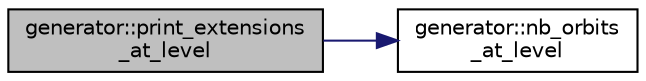 digraph "generator::print_extensions_at_level"
{
  edge [fontname="Helvetica",fontsize="10",labelfontname="Helvetica",labelfontsize="10"];
  node [fontname="Helvetica",fontsize="10",shape=record];
  rankdir="LR";
  Node17860 [label="generator::print_extensions\l_at_level",height=0.2,width=0.4,color="black", fillcolor="grey75", style="filled", fontcolor="black"];
  Node17860 -> Node17861 [color="midnightblue",fontsize="10",style="solid",fontname="Helvetica"];
  Node17861 [label="generator::nb_orbits\l_at_level",height=0.2,width=0.4,color="black", fillcolor="white", style="filled",URL="$d7/d73/classgenerator.html#a020f3d8378448310d044a4a24fadf301"];
}
